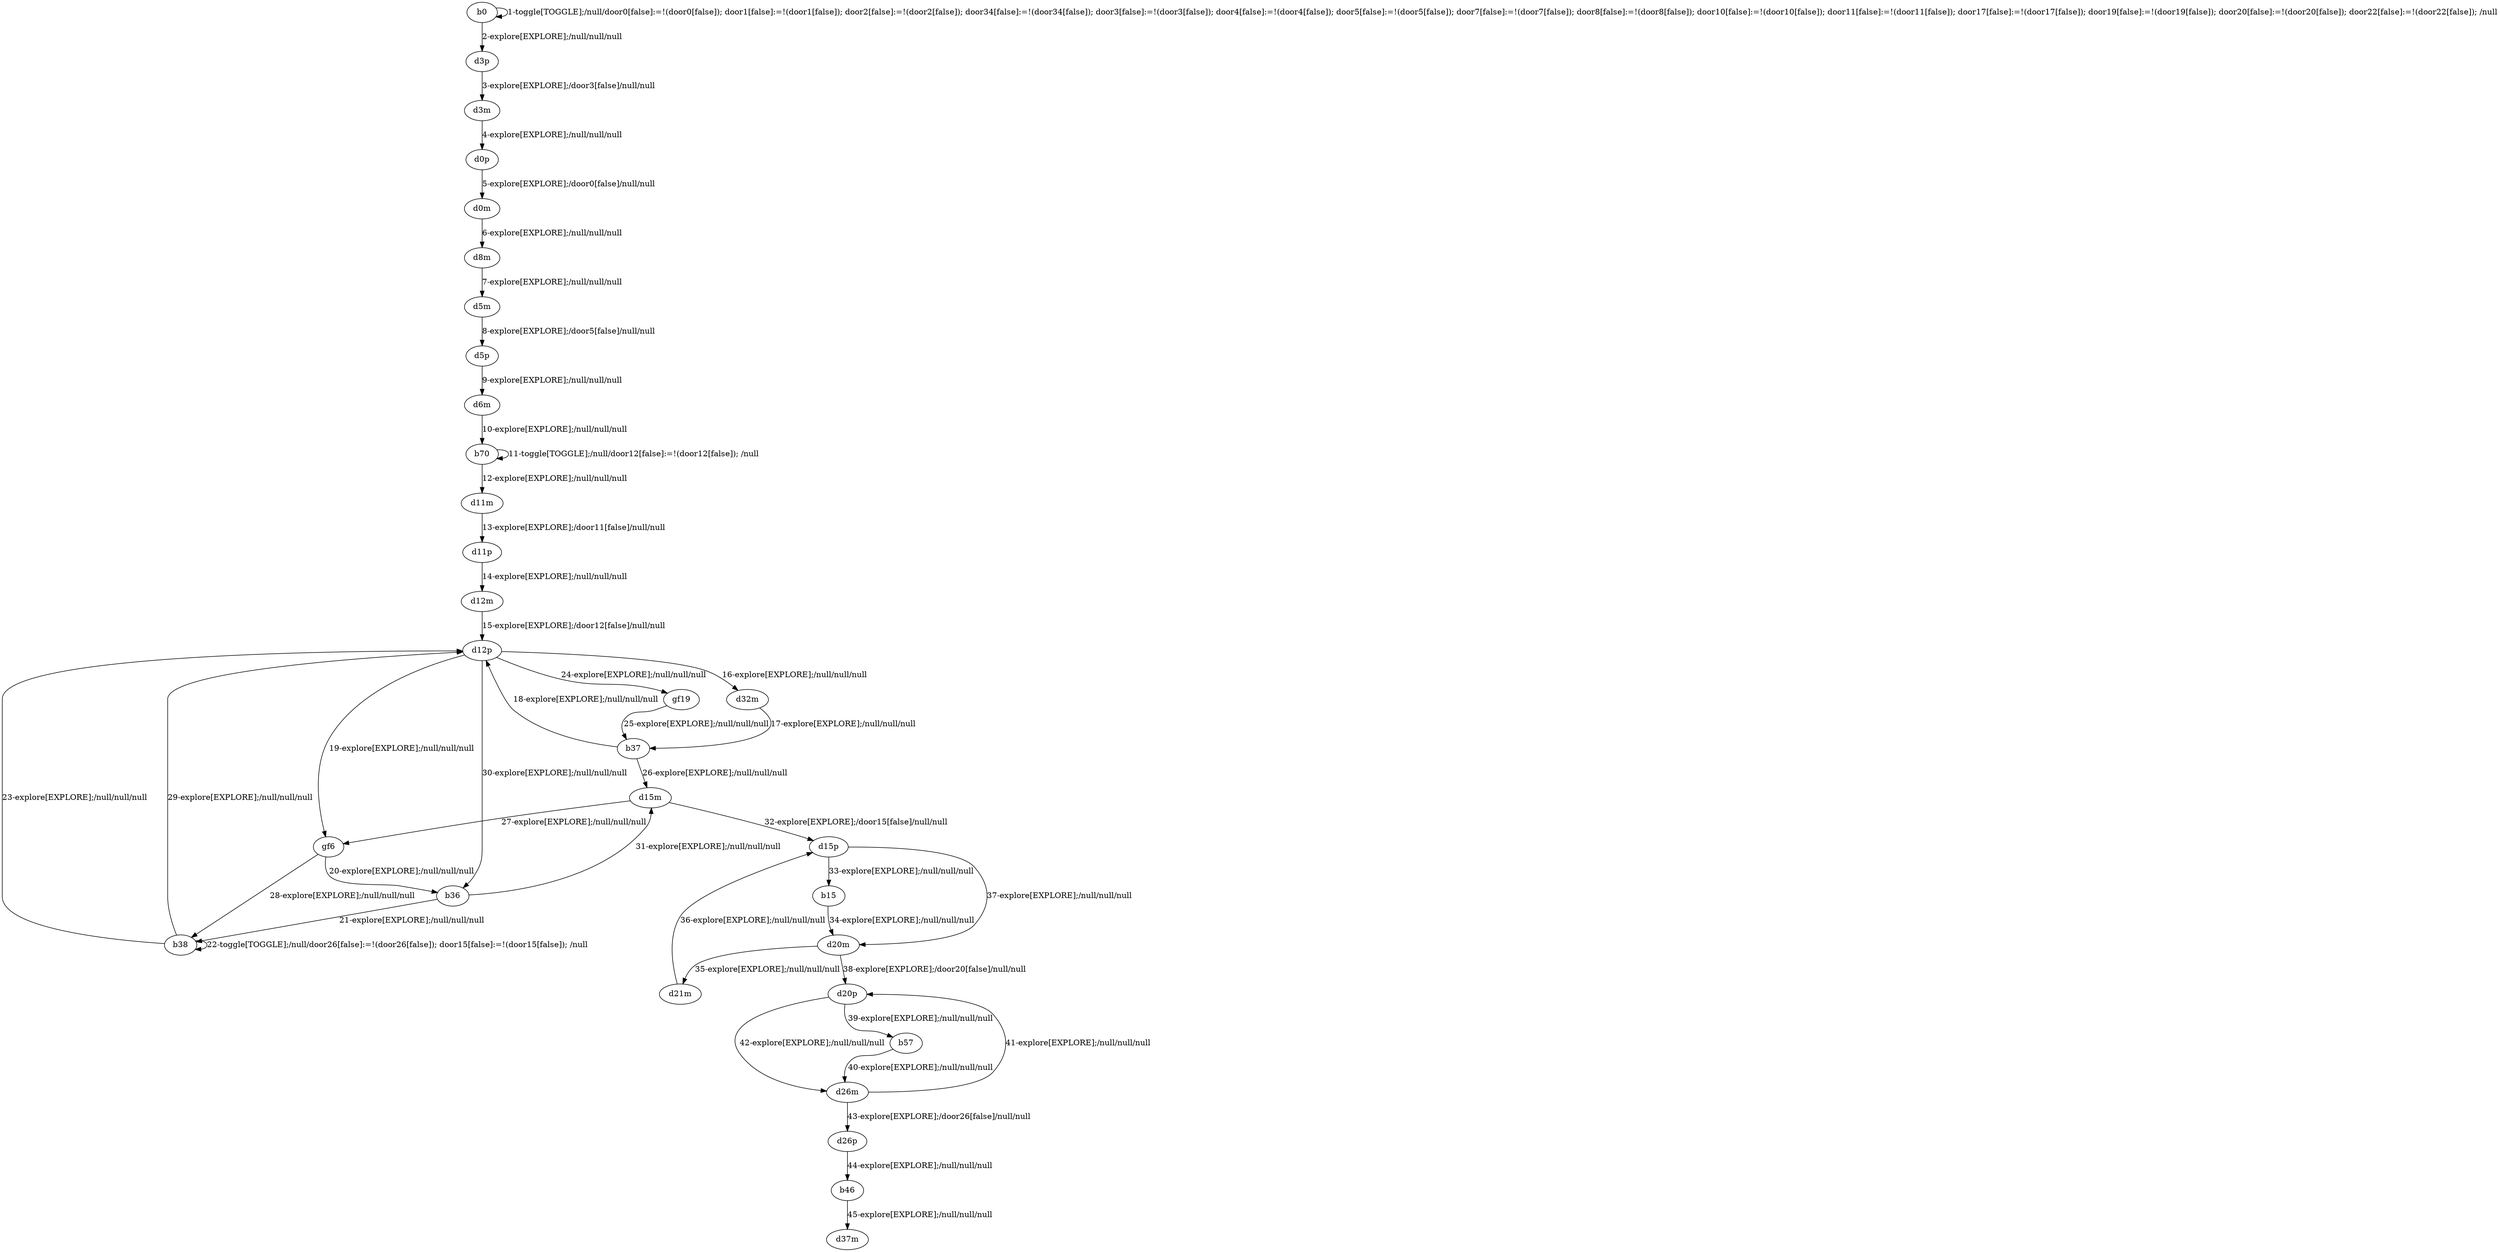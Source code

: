 # Total number of goals covered by this test: 7
# d26m --> d20p
# d26p --> b46
# d26m --> d26p
# d20p --> d26m
# d20p --> b57
# b57 --> d26m
# b46 --> d37m

digraph g {
"b0" -> "b0" [label = "1-toggle[TOGGLE];/null/door0[false]:=!(door0[false]); door1[false]:=!(door1[false]); door2[false]:=!(door2[false]); door34[false]:=!(door34[false]); door3[false]:=!(door3[false]); door4[false]:=!(door4[false]); door5[false]:=!(door5[false]); door7[false]:=!(door7[false]); door8[false]:=!(door8[false]); door10[false]:=!(door10[false]); door11[false]:=!(door11[false]); door17[false]:=!(door17[false]); door19[false]:=!(door19[false]); door20[false]:=!(door20[false]); door22[false]:=!(door22[false]); /null"];
"b0" -> "d3p" [label = "2-explore[EXPLORE];/null/null/null"];
"d3p" -> "d3m" [label = "3-explore[EXPLORE];/door3[false]/null/null"];
"d3m" -> "d0p" [label = "4-explore[EXPLORE];/null/null/null"];
"d0p" -> "d0m" [label = "5-explore[EXPLORE];/door0[false]/null/null"];
"d0m" -> "d8m" [label = "6-explore[EXPLORE];/null/null/null"];
"d8m" -> "d5m" [label = "7-explore[EXPLORE];/null/null/null"];
"d5m" -> "d5p" [label = "8-explore[EXPLORE];/door5[false]/null/null"];
"d5p" -> "d6m" [label = "9-explore[EXPLORE];/null/null/null"];
"d6m" -> "b70" [label = "10-explore[EXPLORE];/null/null/null"];
"b70" -> "b70" [label = "11-toggle[TOGGLE];/null/door12[false]:=!(door12[false]); /null"];
"b70" -> "d11m" [label = "12-explore[EXPLORE];/null/null/null"];
"d11m" -> "d11p" [label = "13-explore[EXPLORE];/door11[false]/null/null"];
"d11p" -> "d12m" [label = "14-explore[EXPLORE];/null/null/null"];
"d12m" -> "d12p" [label = "15-explore[EXPLORE];/door12[false]/null/null"];
"d12p" -> "d32m" [label = "16-explore[EXPLORE];/null/null/null"];
"d32m" -> "b37" [label = "17-explore[EXPLORE];/null/null/null"];
"b37" -> "d12p" [label = "18-explore[EXPLORE];/null/null/null"];
"d12p" -> "gf6" [label = "19-explore[EXPLORE];/null/null/null"];
"gf6" -> "b36" [label = "20-explore[EXPLORE];/null/null/null"];
"b36" -> "b38" [label = "21-explore[EXPLORE];/null/null/null"];
"b38" -> "b38" [label = "22-toggle[TOGGLE];/null/door26[false]:=!(door26[false]); door15[false]:=!(door15[false]); /null"];
"b38" -> "d12p" [label = "23-explore[EXPLORE];/null/null/null"];
"d12p" -> "gf19" [label = "24-explore[EXPLORE];/null/null/null"];
"gf19" -> "b37" [label = "25-explore[EXPLORE];/null/null/null"];
"b37" -> "d15m" [label = "26-explore[EXPLORE];/null/null/null"];
"d15m" -> "gf6" [label = "27-explore[EXPLORE];/null/null/null"];
"gf6" -> "b38" [label = "28-explore[EXPLORE];/null/null/null"];
"b38" -> "d12p" [label = "29-explore[EXPLORE];/null/null/null"];
"d12p" -> "b36" [label = "30-explore[EXPLORE];/null/null/null"];
"b36" -> "d15m" [label = "31-explore[EXPLORE];/null/null/null"];
"d15m" -> "d15p" [label = "32-explore[EXPLORE];/door15[false]/null/null"];
"d15p" -> "b15" [label = "33-explore[EXPLORE];/null/null/null"];
"b15" -> "d20m" [label = "34-explore[EXPLORE];/null/null/null"];
"d20m" -> "d21m" [label = "35-explore[EXPLORE];/null/null/null"];
"d21m" -> "d15p" [label = "36-explore[EXPLORE];/null/null/null"];
"d15p" -> "d20m" [label = "37-explore[EXPLORE];/null/null/null"];
"d20m" -> "d20p" [label = "38-explore[EXPLORE];/door20[false]/null/null"];
"d20p" -> "b57" [label = "39-explore[EXPLORE];/null/null/null"];
"b57" -> "d26m" [label = "40-explore[EXPLORE];/null/null/null"];
"d26m" -> "d20p" [label = "41-explore[EXPLORE];/null/null/null"];
"d20p" -> "d26m" [label = "42-explore[EXPLORE];/null/null/null"];
"d26m" -> "d26p" [label = "43-explore[EXPLORE];/door26[false]/null/null"];
"d26p" -> "b46" [label = "44-explore[EXPLORE];/null/null/null"];
"b46" -> "d37m" [label = "45-explore[EXPLORE];/null/null/null"];
}